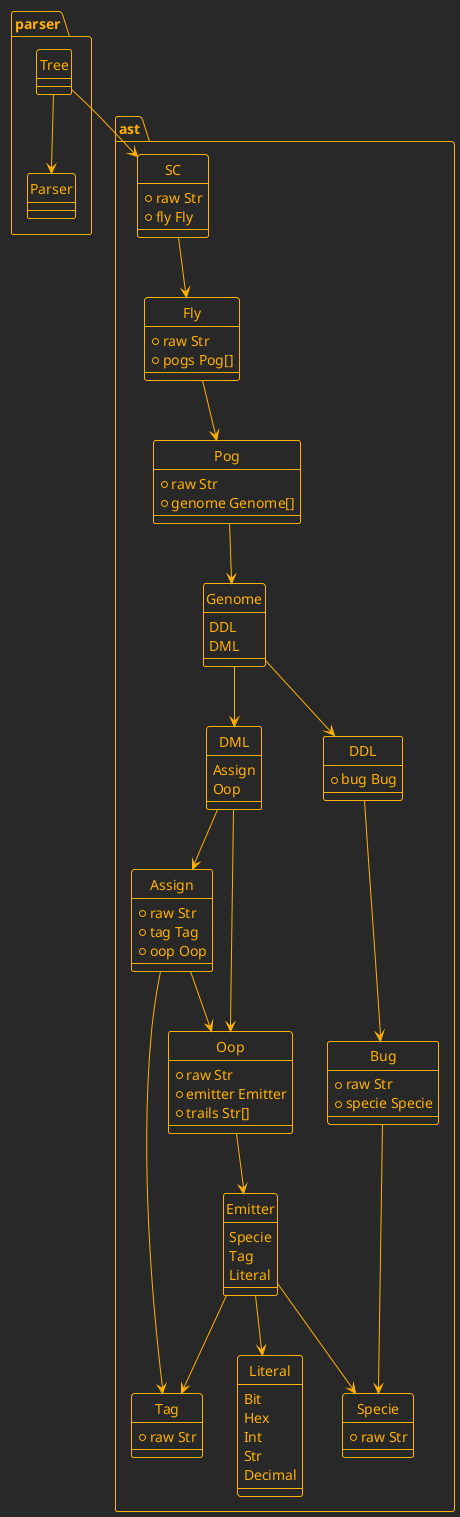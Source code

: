 @startuml
!theme crt-amber
hide circle

package ast {
    class SC {
        +raw Str
        +fly Fly
    }

    class Fly {
        +raw Str
        +pogs Pog[]
    }

    class Pog {
        +raw Str
        +genome Genome[]
    }

    enum Genome {
        DDL
        DML
    }

    enum DML {
        Assign
        Oop
    }

    class Assign {
        +raw Str
        +tag Tag
        +oop Oop
    }

    class Oop {
        +raw Str
        +emitter Emitter
        +trails Str[]
    }

    class DDL {
        +bug Bug
    }

    class Bug {
        +raw Str
        +specie Specie
    }

    enum Emitter {
        Specie
        Tag
        Literal
    }

    enum Literal {
        Bit
        Hex
        Int
        Str
        Decimal
    }

    class Specie {
        +raw Str
    }

    class Tag {
        +raw Str
    }
}

package parser {
    class Parser
    class Tree
}

parser.Tree --> ast.SC
parser.Tree --> parser.Parser

ast.SC --> ast.Fly

ast.Fly --> ast.Pog

ast.Pog --> ast.Genome

ast.Genome --> ast.DDL
ast.Genome --> ast.DML

ast.DML --> ast.Assign
ast.DML --> ast.Oop

ast.DDL --> ast.Bug

ast.Assign --> ast.Oop
ast.Assign --> ast.Tag
ast.Oop --> ast.Emitter

ast.Emitter --> ast.Literal
ast.Emitter --> ast.Tag
ast.Emitter --> ast.Specie

ast.Bug --> ast.Specie

@enduml
